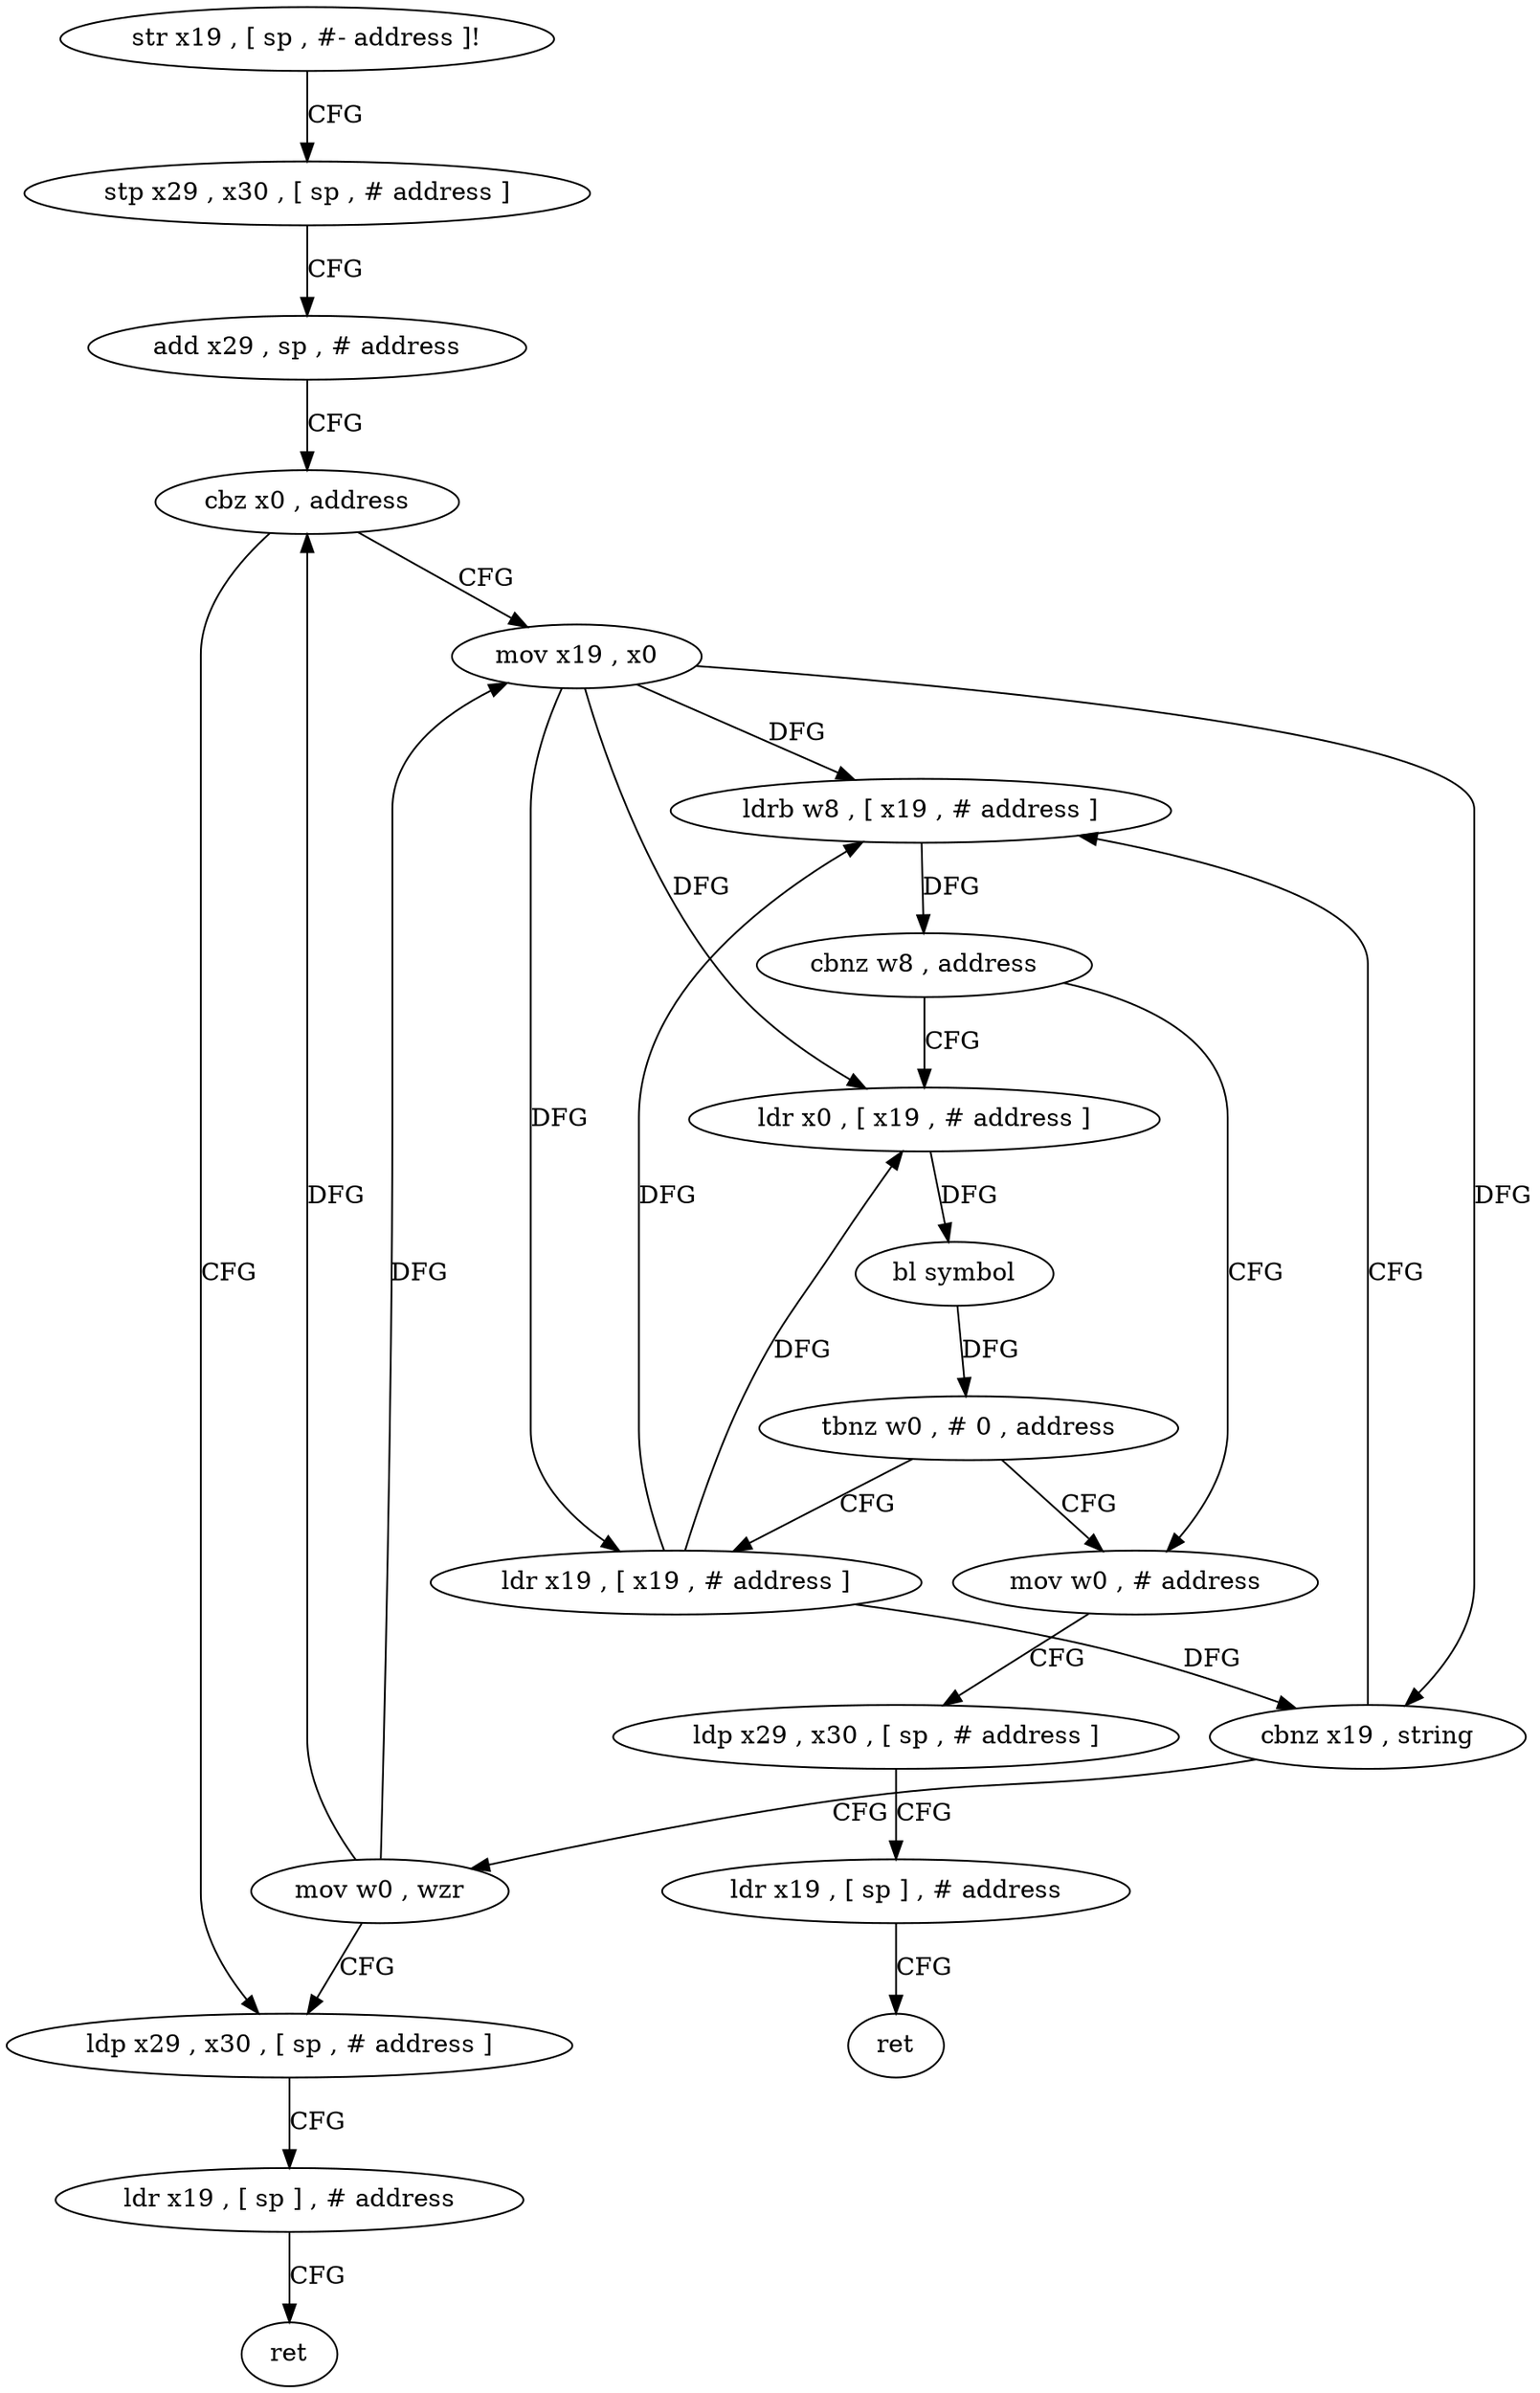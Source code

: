 digraph "func" {
"4229176" [label = "str x19 , [ sp , #- address ]!" ]
"4229180" [label = "stp x29 , x30 , [ sp , # address ]" ]
"4229184" [label = "add x29 , sp , # address" ]
"4229188" [label = "cbz x0 , address" ]
"4229228" [label = "ldp x29 , x30 , [ sp , # address ]" ]
"4229192" [label = "mov x19 , x0" ]
"4229232" [label = "ldr x19 , [ sp ] , # address" ]
"4229236" [label = "ret" ]
"4229196" [label = "ldrb w8 , [ x19 , # address ]" ]
"4229240" [label = "mov w0 , # address" ]
"4229244" [label = "ldp x29 , x30 , [ sp , # address ]" ]
"4229248" [label = "ldr x19 , [ sp ] , # address" ]
"4229252" [label = "ret" ]
"4229204" [label = "ldr x0 , [ x19 , # address ]" ]
"4229208" [label = "bl symbol" ]
"4229212" [label = "tbnz w0 , # 0 , address" ]
"4229216" [label = "ldr x19 , [ x19 , # address ]" ]
"4229220" [label = "cbnz x19 , string" ]
"4229224" [label = "mov w0 , wzr" ]
"4229200" [label = "cbnz w8 , address" ]
"4229176" -> "4229180" [ label = "CFG" ]
"4229180" -> "4229184" [ label = "CFG" ]
"4229184" -> "4229188" [ label = "CFG" ]
"4229188" -> "4229228" [ label = "CFG" ]
"4229188" -> "4229192" [ label = "CFG" ]
"4229228" -> "4229232" [ label = "CFG" ]
"4229192" -> "4229196" [ label = "DFG" ]
"4229192" -> "4229204" [ label = "DFG" ]
"4229192" -> "4229216" [ label = "DFG" ]
"4229192" -> "4229220" [ label = "DFG" ]
"4229232" -> "4229236" [ label = "CFG" ]
"4229196" -> "4229200" [ label = "DFG" ]
"4229240" -> "4229244" [ label = "CFG" ]
"4229244" -> "4229248" [ label = "CFG" ]
"4229248" -> "4229252" [ label = "CFG" ]
"4229204" -> "4229208" [ label = "DFG" ]
"4229208" -> "4229212" [ label = "DFG" ]
"4229212" -> "4229240" [ label = "CFG" ]
"4229212" -> "4229216" [ label = "CFG" ]
"4229216" -> "4229220" [ label = "DFG" ]
"4229216" -> "4229196" [ label = "DFG" ]
"4229216" -> "4229204" [ label = "DFG" ]
"4229220" -> "4229196" [ label = "CFG" ]
"4229220" -> "4229224" [ label = "CFG" ]
"4229224" -> "4229228" [ label = "CFG" ]
"4229224" -> "4229188" [ label = "DFG" ]
"4229224" -> "4229192" [ label = "DFG" ]
"4229200" -> "4229240" [ label = "CFG" ]
"4229200" -> "4229204" [ label = "CFG" ]
}
